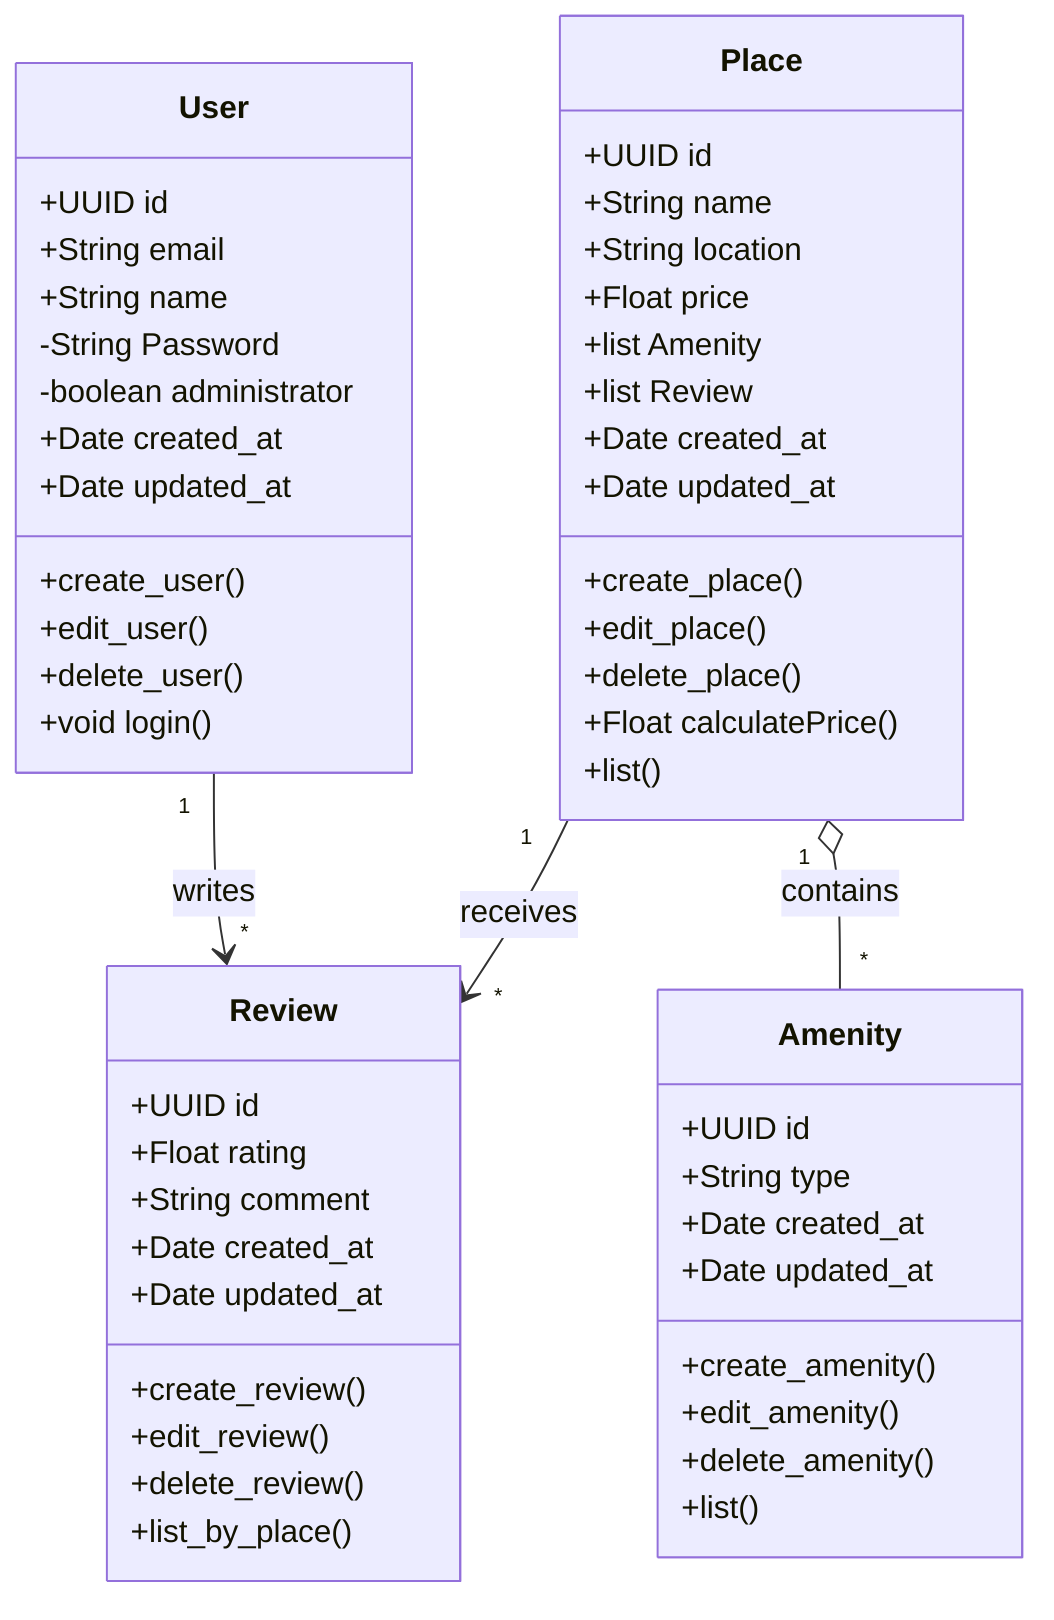 classDiagram
class User {
    +UUID id
    +String email
    +String name
    -String Password
    -boolean administrator
    +Date created_at
    +Date updated_at
    +create_user()
    +edit_user()
    +delete_user()
    +void login()
}

class Place {
    +UUID id
    +String name
    +String location
    +Float price
    +list Amenity
    +list Review
    +Date created_at
    +Date updated_at
    +create_place()
    +edit_place()
    +delete_place()
    +Float calculatePrice()
    +list()
}

class Review {
    +UUID id
    +Float rating
    +String comment
    +Date created_at
    +Date updated_at
    +create_review()
    +edit_review()
    +delete_review()
    +list_by_place()
}

class Amenity {
    +UUID id
    +String type
    +Date created_at
    +Date updated_at
    +create_amenity()
    +edit_amenity()
    +delete_amenity()
    +list()
}

User "1" --> "*" Review : writes
Place "1" --> "*" Review : receives
Place "1" o-- "*" Amenity : contains